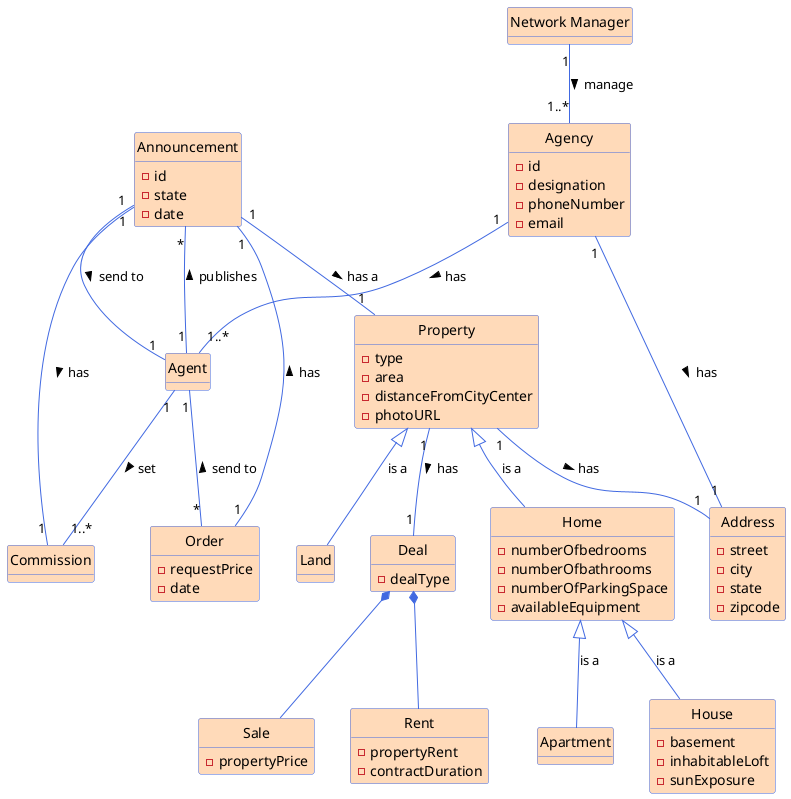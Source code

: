 @startuml
'skinparam monochrome true
skinparam packageStyle rectangle
skinparam shadowing false
'skinparam linetype ortho
'left to right direction
'skinparam classAttributeIconSize 0
hide circle
hide methods
'---------File styling---------
skinparam class {
    BackgroundColor PeachPuff
    ArrowColor RoyalBlue
    BorderColor RoyalBlue
}
'------------|Actors|----------------
class Announcement{
    - id 
    - state   
    - date
}

class Property{
    - type
    - area
    - distanceFromCityCenter
    - photoURL

}

class Home {
    - numberOfbedrooms
    - numberOfbathrooms
    - numberOfParkingSpace
    - availableEquipment
}

class Land{

}

class Apartment{

}

class House{
    - basement
    - inhabitableLoft
    - sunExposure
}

class Deal{
    - dealType
}

class Sale{
    - propertyPrice
}

class Rent{
    - propertyRent
    - contractDuration
}

class "Network Manager" as NM {

}

class Order {
    - requestPrice
    - date
}

class Agency{
    - id
    - designation
    - phoneNumber
    - email
}

class Agent{

}

class Address{
    -street
    -city
    -state
    -zipcode
}
'-------------------connections------------------

'Announcement
Announcement "1" -- "1" Property : has a >
Announcement "1" -- "1" Agent : send to >
Announcement "1" -- "1" Order : has <
Property "1" -- "1" Deal : has >

'Agency
Agency "1" -- "1..*" Agent : has >
Agency "1" -- "1" Address : has >

'Agent
Commission "1" -- "1" Announcement : has <
Agent "1" -- "1..*" Commission : set >
Agent "1" -- "*" Announcement : publishes >
Agent "1" -- "*" Order : send to  <

'Network Manager
NM "1" -- "1..*" Agency : manage >

'Property
Property "1" -- "1" Address : has >

'Deal
Deal *-- Sale
Deal *-- Rent
'--------------------heritage--------------------
.Property <|-- .Land : is a
.Property <|-- .Home : is a
.Home <|-- .Apartment : is a
.Home <|-- .House : is a

@enduml
